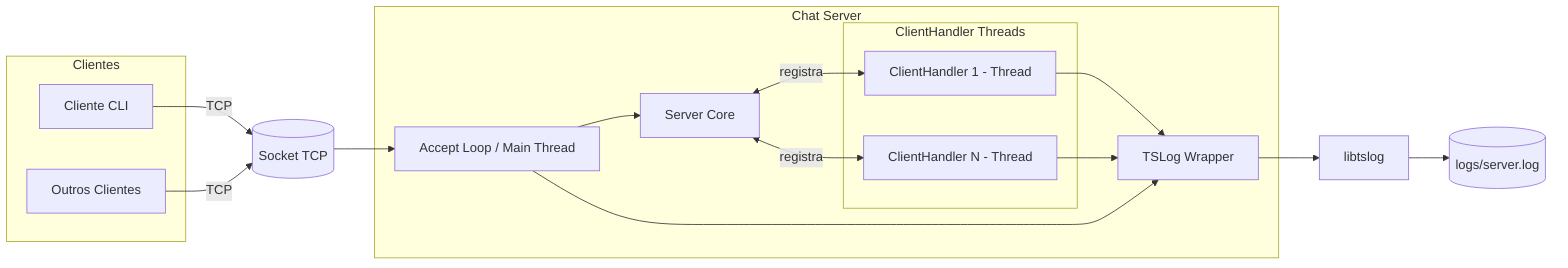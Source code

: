 flowchart LR
  subgraph Clients[Clientes]
    C1[Cliente CLI]
    Cn[Outros Clientes]
  end
  C1 -- TCP --> NET[(Socket TCP)]
  Cn -- TCP --> NET
  subgraph Server[Chat Server]
    A[Accept Loop / Main Thread]
    SrvCore[Server Core]
    subgraph Handlers[ClientHandler Threads]
      H1[ClientHandler 1 - Thread]
      Hn[ClientHandler N - Thread]
    end
    L[TSLog Wrapper]
  end
  L --> Lib[libtslog]
  Lib --> LogFile[(logs/server.log)]
  NET --> A
  A --> SrvCore
  SrvCore <-- registra --> H1
  SrvCore <-- registra --> Hn
  H1 --> L
  Hn --> L
  A --> L